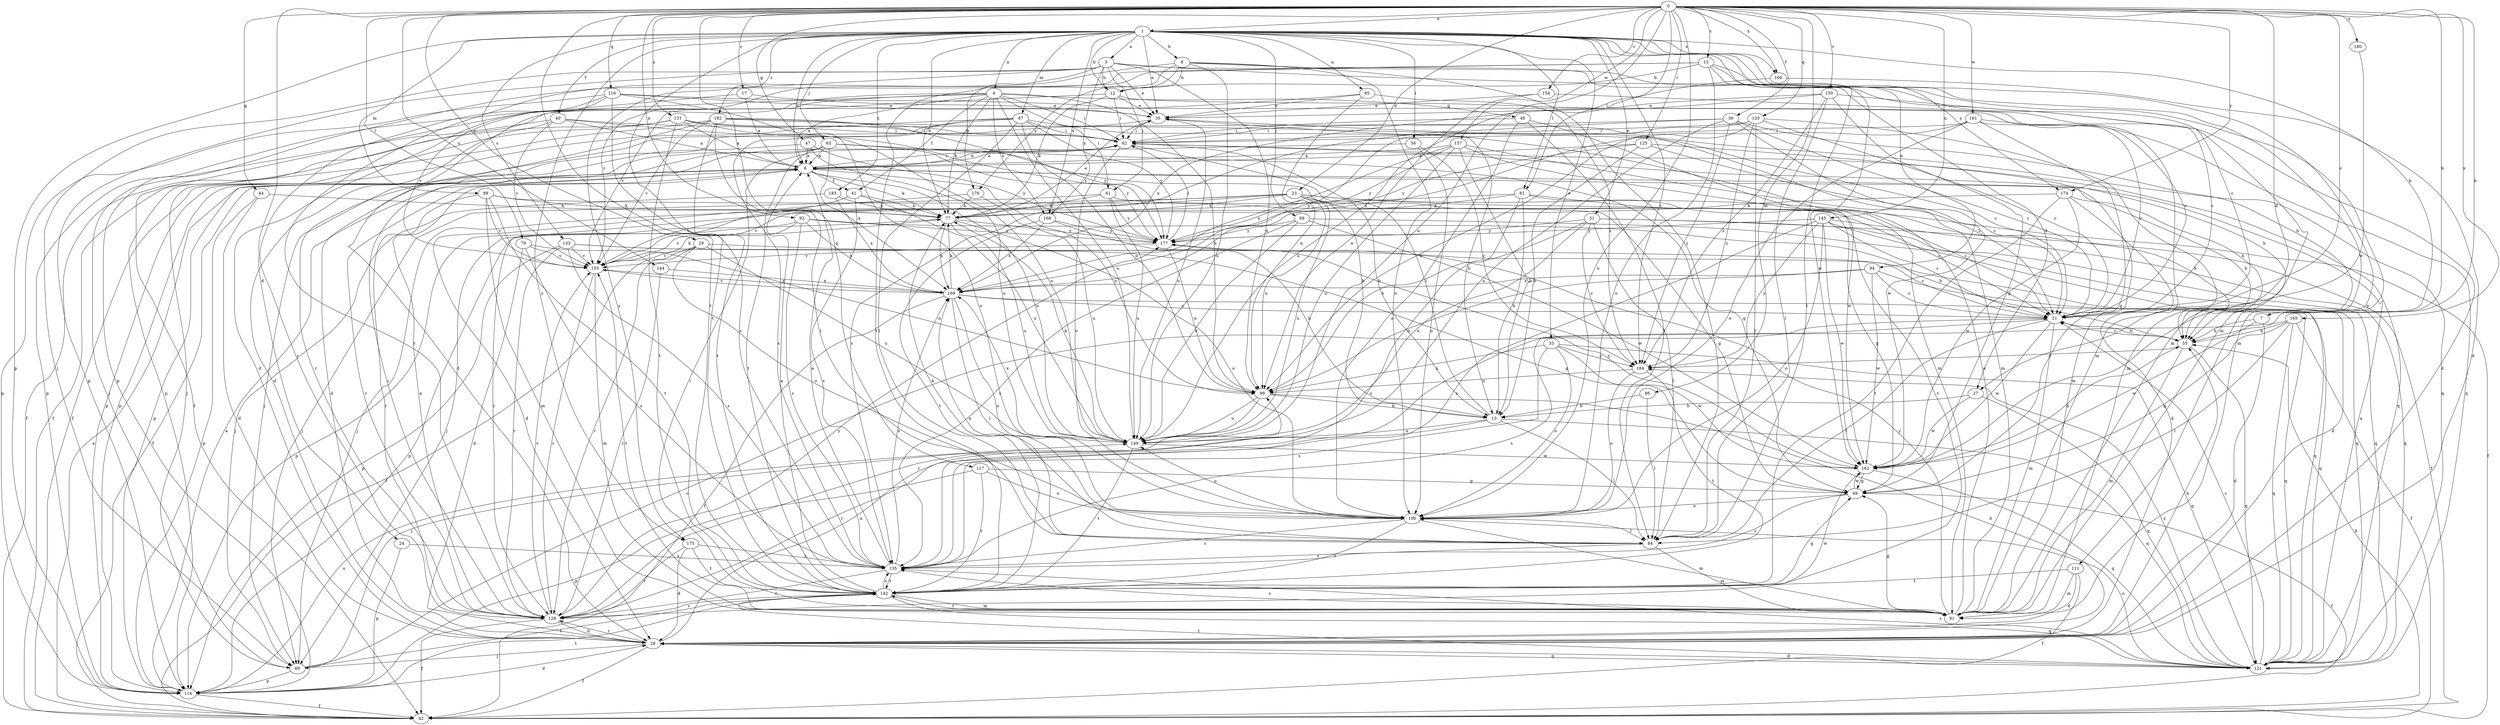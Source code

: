 strict digraph  {
0;
1;
3;
4;
6;
7;
8;
12;
13;
15;
17;
21;
23;
24;
27;
28;
29;
31;
33;
35;
36;
40;
41;
42;
44;
47;
48;
49;
55;
56;
61;
62;
63;
68;
69;
77;
79;
81;
84;
86;
87;
88;
91;
92;
94;
95;
99;
106;
111;
114;
116;
117;
120;
121;
125;
128;
131;
133;
135;
142;
144;
145;
149;
150;
154;
155;
157;
161;
162;
165;
166;
168;
169;
174;
175;
176;
177;
180;
182;
183;
184;
0 -> 1  [label=a];
0 -> 7  [label=b];
0 -> 15  [label=c];
0 -> 17  [label=c];
0 -> 21  [label=c];
0 -> 23  [label=d];
0 -> 24  [label=d];
0 -> 27  [label=d];
0 -> 29  [label=e];
0 -> 36  [label=f];
0 -> 44  [label=g];
0 -> 47  [label=g];
0 -> 55  [label=h];
0 -> 79  [label=l];
0 -> 81  [label=l];
0 -> 86  [label=m];
0 -> 92  [label=n];
0 -> 106  [label=o];
0 -> 116  [label=q];
0 -> 117  [label=q];
0 -> 120  [label=q];
0 -> 125  [label=r];
0 -> 131  [label=s];
0 -> 142  [label=t];
0 -> 144  [label=u];
0 -> 145  [label=u];
0 -> 149  [label=u];
0 -> 150  [label=v];
0 -> 154  [label=v];
0 -> 157  [label=w];
0 -> 161  [label=w];
0 -> 165  [label=x];
0 -> 166  [label=x];
0 -> 174  [label=y];
0 -> 180  [label=z];
1 -> 3  [label=a];
1 -> 4  [label=a];
1 -> 6  [label=a];
1 -> 7  [label=b];
1 -> 8  [label=b];
1 -> 12  [label=b];
1 -> 31  [label=e];
1 -> 33  [label=e];
1 -> 35  [label=e];
1 -> 40  [label=f];
1 -> 56  [label=i];
1 -> 63  [label=j];
1 -> 68  [label=j];
1 -> 77  [label=k];
1 -> 81  [label=l];
1 -> 87  [label=m];
1 -> 88  [label=m];
1 -> 91  [label=m];
1 -> 94  [label=n];
1 -> 95  [label=n];
1 -> 111  [label=p];
1 -> 114  [label=p];
1 -> 133  [label=s];
1 -> 142  [label=t];
1 -> 166  [label=x];
1 -> 168  [label=x];
1 -> 174  [label=y];
1 -> 175  [label=y];
1 -> 182  [label=z];
1 -> 183  [label=z];
1 -> 184  [label=z];
3 -> 12  [label=b];
3 -> 27  [label=d];
3 -> 35  [label=e];
3 -> 61  [label=i];
3 -> 69  [label=j];
3 -> 91  [label=m];
3 -> 99  [label=n];
3 -> 114  [label=p];
3 -> 168  [label=x];
3 -> 175  [label=y];
3 -> 176  [label=y];
4 -> 6  [label=a];
4 -> 28  [label=d];
4 -> 41  [label=f];
4 -> 48  [label=g];
4 -> 61  [label=i];
4 -> 62  [label=i];
4 -> 77  [label=k];
4 -> 99  [label=n];
4 -> 114  [label=p];
4 -> 149  [label=u];
4 -> 155  [label=v];
4 -> 168  [label=x];
6 -> 41  [label=f];
6 -> 42  [label=f];
6 -> 55  [label=h];
6 -> 62  [label=i];
6 -> 77  [label=k];
6 -> 99  [label=n];
6 -> 128  [label=r];
6 -> 149  [label=u];
7 -> 28  [label=d];
7 -> 55  [label=h];
7 -> 162  [label=w];
8 -> 12  [label=b];
8 -> 84  [label=l];
8 -> 106  [label=o];
8 -> 128  [label=r];
8 -> 142  [label=t];
8 -> 149  [label=u];
8 -> 162  [label=w];
8 -> 176  [label=y];
12 -> 35  [label=e];
12 -> 42  [label=f];
12 -> 62  [label=i];
12 -> 77  [label=k];
12 -> 91  [label=m];
13 -> 62  [label=i];
13 -> 84  [label=l];
13 -> 121  [label=q];
13 -> 128  [label=r];
13 -> 149  [label=u];
15 -> 12  [label=b];
15 -> 21  [label=c];
15 -> 84  [label=l];
15 -> 91  [label=m];
15 -> 106  [label=o];
15 -> 114  [label=p];
15 -> 155  [label=v];
17 -> 6  [label=a];
17 -> 28  [label=d];
17 -> 35  [label=e];
21 -> 55  [label=h];
21 -> 84  [label=l];
21 -> 91  [label=m];
21 -> 135  [label=s];
21 -> 162  [label=w];
23 -> 21  [label=c];
23 -> 42  [label=f];
23 -> 49  [label=g];
23 -> 69  [label=j];
23 -> 77  [label=k];
23 -> 99  [label=n];
23 -> 128  [label=r];
23 -> 149  [label=u];
23 -> 155  [label=v];
24 -> 114  [label=p];
24 -> 135  [label=s];
27 -> 13  [label=b];
27 -> 121  [label=q];
27 -> 162  [label=w];
28 -> 42  [label=f];
28 -> 55  [label=h];
28 -> 69  [label=j];
28 -> 99  [label=n];
28 -> 121  [label=q];
28 -> 128  [label=r];
29 -> 21  [label=c];
29 -> 42  [label=f];
29 -> 106  [label=o];
29 -> 128  [label=r];
29 -> 149  [label=u];
29 -> 155  [label=v];
31 -> 42  [label=f];
31 -> 84  [label=l];
31 -> 121  [label=q];
31 -> 135  [label=s];
31 -> 149  [label=u];
31 -> 177  [label=y];
31 -> 184  [label=z];
33 -> 99  [label=n];
33 -> 106  [label=o];
33 -> 121  [label=q];
33 -> 135  [label=s];
33 -> 162  [label=w];
33 -> 184  [label=z];
35 -> 62  [label=i];
35 -> 91  [label=m];
35 -> 114  [label=p];
35 -> 149  [label=u];
36 -> 21  [label=c];
36 -> 55  [label=h];
36 -> 62  [label=i];
36 -> 135  [label=s];
36 -> 149  [label=u];
36 -> 162  [label=w];
36 -> 184  [label=z];
40 -> 6  [label=a];
40 -> 28  [label=d];
40 -> 62  [label=i];
40 -> 69  [label=j];
40 -> 149  [label=u];
40 -> 155  [label=v];
41 -> 77  [label=k];
41 -> 135  [label=s];
41 -> 149  [label=u];
41 -> 155  [label=v];
42 -> 6  [label=a];
42 -> 55  [label=h];
44 -> 28  [label=d];
44 -> 77  [label=k];
44 -> 114  [label=p];
47 -> 6  [label=a];
47 -> 114  [label=p];
47 -> 149  [label=u];
47 -> 177  [label=y];
48 -> 62  [label=i];
48 -> 84  [label=l];
48 -> 91  [label=m];
48 -> 106  [label=o];
49 -> 42  [label=f];
49 -> 106  [label=o];
49 -> 135  [label=s];
49 -> 162  [label=w];
55 -> 21  [label=c];
55 -> 91  [label=m];
55 -> 121  [label=q];
55 -> 184  [label=z];
56 -> 6  [label=a];
56 -> 106  [label=o];
56 -> 184  [label=z];
61 -> 21  [label=c];
61 -> 69  [label=j];
61 -> 77  [label=k];
61 -> 149  [label=u];
61 -> 177  [label=y];
62 -> 6  [label=a];
62 -> 13  [label=b];
62 -> 55  [label=h];
62 -> 106  [label=o];
62 -> 121  [label=q];
63 -> 6  [label=a];
63 -> 13  [label=b];
63 -> 28  [label=d];
63 -> 49  [label=g];
63 -> 69  [label=j];
63 -> 142  [label=t];
63 -> 169  [label=x];
63 -> 177  [label=y];
68 -> 121  [label=q];
68 -> 135  [label=s];
68 -> 149  [label=u];
68 -> 162  [label=w];
68 -> 177  [label=y];
69 -> 21  [label=c];
69 -> 114  [label=p];
69 -> 142  [label=t];
77 -> 35  [label=e];
77 -> 106  [label=o];
77 -> 114  [label=p];
77 -> 149  [label=u];
77 -> 169  [label=x];
77 -> 177  [label=y];
79 -> 28  [label=d];
79 -> 99  [label=n];
79 -> 135  [label=s];
79 -> 155  [label=v];
81 -> 13  [label=b];
81 -> 55  [label=h];
81 -> 69  [label=j];
81 -> 77  [label=k];
81 -> 99  [label=n];
81 -> 142  [label=t];
84 -> 77  [label=k];
84 -> 91  [label=m];
84 -> 135  [label=s];
84 -> 169  [label=x];
86 -> 13  [label=b];
86 -> 84  [label=l];
87 -> 13  [label=b];
87 -> 42  [label=f];
87 -> 62  [label=i];
87 -> 84  [label=l];
87 -> 99  [label=n];
87 -> 114  [label=p];
87 -> 135  [label=s];
87 -> 177  [label=y];
88 -> 49  [label=g];
88 -> 77  [label=k];
88 -> 91  [label=m];
88 -> 128  [label=r];
88 -> 142  [label=t];
88 -> 155  [label=v];
91 -> 35  [label=e];
91 -> 49  [label=g];
91 -> 62  [label=i];
91 -> 135  [label=s];
91 -> 142  [label=t];
91 -> 155  [label=v];
91 -> 177  [label=y];
92 -> 55  [label=h];
92 -> 114  [label=p];
92 -> 135  [label=s];
92 -> 155  [label=v];
92 -> 169  [label=x];
92 -> 177  [label=y];
94 -> 21  [label=c];
94 -> 99  [label=n];
94 -> 121  [label=q];
94 -> 162  [label=w];
94 -> 169  [label=x];
95 -> 35  [label=e];
95 -> 99  [label=n];
95 -> 114  [label=p];
95 -> 184  [label=z];
99 -> 13  [label=b];
99 -> 28  [label=d];
99 -> 69  [label=j];
99 -> 149  [label=u];
106 -> 84  [label=l];
106 -> 91  [label=m];
106 -> 135  [label=s];
106 -> 142  [label=t];
106 -> 149  [label=u];
111 -> 28  [label=d];
111 -> 42  [label=f];
111 -> 91  [label=m];
111 -> 142  [label=t];
114 -> 6  [label=a];
114 -> 28  [label=d];
114 -> 42  [label=f];
114 -> 142  [label=t];
114 -> 149  [label=u];
116 -> 21  [label=c];
116 -> 35  [label=e];
116 -> 106  [label=o];
116 -> 114  [label=p];
116 -> 128  [label=r];
116 -> 135  [label=s];
116 -> 155  [label=v];
117 -> 49  [label=g];
117 -> 106  [label=o];
117 -> 114  [label=p];
117 -> 142  [label=t];
120 -> 21  [label=c];
120 -> 62  [label=i];
120 -> 84  [label=l];
120 -> 91  [label=m];
120 -> 99  [label=n];
120 -> 169  [label=x];
120 -> 184  [label=z];
121 -> 6  [label=a];
121 -> 21  [label=c];
121 -> 28  [label=d];
121 -> 106  [label=o];
121 -> 135  [label=s];
121 -> 142  [label=t];
121 -> 184  [label=z];
125 -> 6  [label=a];
125 -> 13  [label=b];
125 -> 21  [label=c];
125 -> 91  [label=m];
125 -> 177  [label=y];
128 -> 6  [label=a];
128 -> 28  [label=d];
128 -> 42  [label=f];
128 -> 62  [label=i];
128 -> 155  [label=v];
128 -> 162  [label=w];
128 -> 177  [label=y];
131 -> 6  [label=a];
131 -> 42  [label=f];
131 -> 62  [label=i];
131 -> 69  [label=j];
131 -> 121  [label=q];
131 -> 142  [label=t];
131 -> 177  [label=y];
133 -> 49  [label=g];
133 -> 114  [label=p];
133 -> 121  [label=q];
133 -> 128  [label=r];
133 -> 135  [label=s];
133 -> 155  [label=v];
135 -> 6  [label=a];
135 -> 128  [label=r];
135 -> 142  [label=t];
135 -> 169  [label=x];
142 -> 6  [label=a];
142 -> 49  [label=g];
142 -> 91  [label=m];
142 -> 121  [label=q];
142 -> 128  [label=r];
142 -> 135  [label=s];
144 -> 128  [label=r];
144 -> 169  [label=x];
145 -> 21  [label=c];
145 -> 28  [label=d];
145 -> 106  [label=o];
145 -> 121  [label=q];
145 -> 135  [label=s];
145 -> 162  [label=w];
145 -> 177  [label=y];
145 -> 184  [label=z];
149 -> 77  [label=k];
149 -> 142  [label=t];
149 -> 162  [label=w];
149 -> 169  [label=x];
150 -> 28  [label=d];
150 -> 35  [label=e];
150 -> 49  [label=g];
150 -> 84  [label=l];
150 -> 169  [label=x];
150 -> 184  [label=z];
154 -> 21  [label=c];
154 -> 35  [label=e];
154 -> 99  [label=n];
155 -> 77  [label=k];
155 -> 91  [label=m];
155 -> 128  [label=r];
155 -> 169  [label=x];
157 -> 6  [label=a];
157 -> 13  [label=b];
157 -> 21  [label=c];
157 -> 149  [label=u];
157 -> 162  [label=w];
157 -> 169  [label=x];
157 -> 177  [label=y];
161 -> 21  [label=c];
161 -> 49  [label=g];
161 -> 62  [label=i];
161 -> 106  [label=o];
161 -> 121  [label=q];
161 -> 169  [label=x];
162 -> 49  [label=g];
162 -> 55  [label=h];
162 -> 121  [label=q];
162 -> 177  [label=y];
165 -> 42  [label=f];
165 -> 49  [label=g];
165 -> 55  [label=h];
165 -> 84  [label=l];
165 -> 121  [label=q];
165 -> 128  [label=r];
166 -> 28  [label=d];
166 -> 149  [label=u];
168 -> 13  [label=b];
168 -> 142  [label=t];
168 -> 169  [label=x];
168 -> 177  [label=y];
169 -> 21  [label=c];
169 -> 42  [label=f];
169 -> 77  [label=k];
169 -> 84  [label=l];
169 -> 106  [label=o];
169 -> 121  [label=q];
169 -> 155  [label=v];
174 -> 28  [label=d];
174 -> 55  [label=h];
174 -> 77  [label=k];
174 -> 142  [label=t];
174 -> 162  [label=w];
175 -> 28  [label=d];
175 -> 128  [label=r];
175 -> 135  [label=s];
175 -> 142  [label=t];
176 -> 28  [label=d];
176 -> 77  [label=k];
176 -> 149  [label=u];
177 -> 62  [label=i];
177 -> 99  [label=n];
177 -> 155  [label=v];
180 -> 162  [label=w];
182 -> 21  [label=c];
182 -> 42  [label=f];
182 -> 62  [label=i];
182 -> 84  [label=l];
182 -> 128  [label=r];
182 -> 142  [label=t];
182 -> 155  [label=v];
182 -> 177  [label=y];
183 -> 69  [label=j];
183 -> 77  [label=k];
183 -> 169  [label=x];
184 -> 99  [label=n];
184 -> 106  [label=o];
184 -> 142  [label=t];
}
